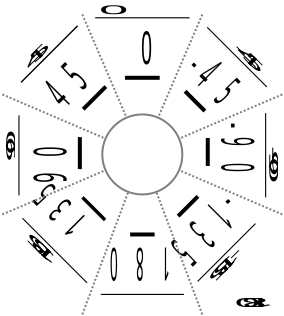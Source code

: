<?xml version="1.0" encoding="UTF-8"?>
<dia:diagram xmlns:dia="http://www.lysator.liu.se/~alla/dia/">
  <dia:layer name="Background" visible="true" active="true">
    <dia:group>
      <dia:attribute name="matrix">
        <dia:matrix xx="1.414" xy="0.389" yx="-1.414" yy="0.389" x0="-5.008" y0="14.245"/>
        <dia:connections>
          <dia:connection handle="0" to="O1" connection="0"/>
        </dia:connections>
      </dia:attribute>
      <dia:object type="Standard - Text" version="1" id="O0">
        <dia:attribute name="obj_pos">
          <dia:point val="8.353,3.98"/>
        </dia:attribute>
        <dia:attribute name="obj_bb">
          <dia:rectangle val="7.64,2.675;9.065,3.98"/>
        </dia:attribute>
        <dia:attribute name="meta">
          <dia:composite type="dict"/>
        </dia:attribute>
        <dia:attribute name="text">
          <dia:composite type="text">
            <dia:attribute name="string">
              <dia:string>#45#</dia:string>
            </dia:attribute>
            <dia:attribute name="font">
              <dia:font family="sans" style="0" name="Helvetica"/>
            </dia:attribute>
            <dia:attribute name="height">
              <dia:real val="1.4"/>
            </dia:attribute>
            <dia:attribute name="pos">
              <dia:point val="8.353,3.715"/>
            </dia:attribute>
            <dia:attribute name="color">
              <dia:color val="#000000"/>
            </dia:attribute>
            <dia:attribute name="alignment">
              <dia:enum val="1"/>
            </dia:attribute>
          </dia:composite>
        </dia:attribute>
        <dia:attribute name="valign">
          <dia:enum val="1"/>
        </dia:attribute>
      </dia:object>
      <dia:object type="Standard - Line" version="0" id="O1">
        <dia:attribute name="obj_pos">
          <dia:point val="7.353,3.98"/>
        </dia:attribute>
        <dia:attribute name="obj_bb">
          <dia:rectangle val="7.303,3.93;9.403,4.03"/>
        </dia:attribute>
        <dia:attribute name="meta">
          <dia:composite type="dict"/>
        </dia:attribute>
        <dia:attribute name="conn_endpoints">
          <dia:point val="7.353,3.98"/>
          <dia:point val="9.353,3.98"/>
        </dia:attribute>
        <dia:attribute name="numcp">
          <dia:int val="1"/>
        </dia:attribute>
      </dia:object>
    </dia:group>
    <dia:group>
      <dia:attribute name="matrix">
        <dia:matrix xx="1.491" xy="-0.389" yx="1.491" yy="0.389" x0="-7.098" y0="-23.913"/>
        <dia:connections>
          <dia:connection handle="0" to="O3" connection="0"/>
        </dia:connections>
      </dia:attribute>
      <dia:object type="Standard - Text" version="1" id="O2">
        <dia:attribute name="obj_pos">
          <dia:point val="17.733,4.133"/>
        </dia:attribute>
        <dia:attribute name="obj_bb">
          <dia:rectangle val="16.818,2.828;18.648,4.133"/>
        </dia:attribute>
        <dia:attribute name="meta">
          <dia:composite type="dict"/>
        </dia:attribute>
        <dia:attribute name="text">
          <dia:composite type="text">
            <dia:attribute name="string">
              <dia:string>#-45#</dia:string>
            </dia:attribute>
            <dia:attribute name="font">
              <dia:font family="sans" style="0" name="Helvetica"/>
            </dia:attribute>
            <dia:attribute name="height">
              <dia:real val="1.4"/>
            </dia:attribute>
            <dia:attribute name="pos">
              <dia:point val="17.733,3.868"/>
            </dia:attribute>
            <dia:attribute name="color">
              <dia:color val="#000000"/>
            </dia:attribute>
            <dia:attribute name="alignment">
              <dia:enum val="1"/>
            </dia:attribute>
          </dia:composite>
        </dia:attribute>
        <dia:attribute name="valign">
          <dia:enum val="1"/>
        </dia:attribute>
      </dia:object>
      <dia:object type="Standard - Line" version="0" id="O3">
        <dia:attribute name="obj_pos">
          <dia:point val="16.733,4.133"/>
        </dia:attribute>
        <dia:attribute name="obj_bb">
          <dia:rectangle val="16.683,4.083;18.783,4.183"/>
        </dia:attribute>
        <dia:attribute name="meta">
          <dia:composite type="dict"/>
        </dia:attribute>
        <dia:attribute name="conn_endpoints">
          <dia:point val="16.733,4.133"/>
          <dia:point val="18.733,4.133"/>
        </dia:attribute>
        <dia:attribute name="numcp">
          <dia:int val="1"/>
        </dia:attribute>
      </dia:object>
    </dia:group>
    <dia:group>
      <dia:attribute name="matrix">
        <dia:matrix xx="1.225e-016" xy="0.55" yx="-2" yy="3.368e-017" x0="1.858" y0="22.711"/>
        <dia:connections>
          <dia:connection handle="0" to="O5" connection="0"/>
        </dia:connections>
      </dia:attribute>
      <dia:object type="Standard - Text" version="1" id="O4">
        <dia:attribute name="obj_pos">
          <dia:point val="6.833,9.045"/>
        </dia:attribute>
        <dia:attribute name="obj_bb">
          <dia:rectangle val="6.12,7.74;7.545,9.045"/>
        </dia:attribute>
        <dia:attribute name="meta">
          <dia:composite type="dict"/>
        </dia:attribute>
        <dia:attribute name="text">
          <dia:composite type="text">
            <dia:attribute name="string">
              <dia:string>#90#</dia:string>
            </dia:attribute>
            <dia:attribute name="font">
              <dia:font family="sans" style="0" name="Helvetica"/>
            </dia:attribute>
            <dia:attribute name="height">
              <dia:real val="1.4"/>
            </dia:attribute>
            <dia:attribute name="pos">
              <dia:point val="6.833,8.78"/>
            </dia:attribute>
            <dia:attribute name="color">
              <dia:color val="#000000"/>
            </dia:attribute>
            <dia:attribute name="alignment">
              <dia:enum val="1"/>
            </dia:attribute>
          </dia:composite>
        </dia:attribute>
        <dia:attribute name="valign">
          <dia:enum val="1"/>
        </dia:attribute>
      </dia:object>
      <dia:object type="Standard - Line" version="0" id="O5">
        <dia:attribute name="obj_pos">
          <dia:point val="5.833,9.045"/>
        </dia:attribute>
        <dia:attribute name="obj_bb">
          <dia:rectangle val="5.783,8.995;7.883,9.095"/>
        </dia:attribute>
        <dia:attribute name="meta">
          <dia:composite type="dict"/>
        </dia:attribute>
        <dia:attribute name="conn_endpoints">
          <dia:point val="5.833,9.045"/>
          <dia:point val="7.833,9.045"/>
        </dia:attribute>
        <dia:attribute name="numcp">
          <dia:int val="1"/>
        </dia:attribute>
      </dia:object>
    </dia:group>
    <dia:group>
      <dia:attribute name="matrix">
        <dia:matrix xx="1.289e-016" xy="-0.55" yx="2.105" yy="3.368e-017" x0="24.134" y0="-31.304"/>
        <dia:connections>
          <dia:connection handle="0" to="O7" connection="0"/>
        </dia:connections>
      </dia:attribute>
      <dia:object type="Standard - Text" version="1" id="O6">
        <dia:attribute name="obj_pos">
          <dia:point val="19.165,9.033"/>
        </dia:attribute>
        <dia:attribute name="obj_bb">
          <dia:rectangle val="18.25,7.728;20.08,9.033"/>
        </dia:attribute>
        <dia:attribute name="meta">
          <dia:composite type="dict"/>
        </dia:attribute>
        <dia:attribute name="text">
          <dia:composite type="text">
            <dia:attribute name="string">
              <dia:string>#-90#</dia:string>
            </dia:attribute>
            <dia:attribute name="font">
              <dia:font family="sans" style="0" name="Helvetica"/>
            </dia:attribute>
            <dia:attribute name="height">
              <dia:real val="1.4"/>
            </dia:attribute>
            <dia:attribute name="pos">
              <dia:point val="19.165,8.768"/>
            </dia:attribute>
            <dia:attribute name="color">
              <dia:color val="#000000"/>
            </dia:attribute>
            <dia:attribute name="alignment">
              <dia:enum val="1"/>
            </dia:attribute>
          </dia:composite>
        </dia:attribute>
        <dia:attribute name="valign">
          <dia:enum val="1"/>
        </dia:attribute>
      </dia:object>
      <dia:object type="Standard - Line" version="0" id="O7">
        <dia:attribute name="obj_pos">
          <dia:point val="18.165,9.033"/>
        </dia:attribute>
        <dia:attribute name="obj_bb">
          <dia:rectangle val="18.115,8.983;20.215,9.083"/>
        </dia:attribute>
        <dia:attribute name="meta">
          <dia:composite type="dict"/>
        </dia:attribute>
        <dia:attribute name="conn_endpoints">
          <dia:point val="18.165,9.033"/>
          <dia:point val="20.165,9.033"/>
        </dia:attribute>
        <dia:attribute name="numcp">
          <dia:int val="1"/>
        </dia:attribute>
      </dia:object>
    </dia:group>
    <dia:group>
      <dia:attribute name="matrix">
        <dia:matrix xx="-1.444" xy="-0.389" yx="1.444" yy="-0.389" x0="47.48" y0="-5.548"/>
        <dia:connections>
          <dia:connection handle="0" to="O9" connection="0"/>
        </dia:connections>
      </dia:attribute>
      <dia:object type="Standard - Text" version="1" id="O8">
        <dia:attribute name="obj_pos">
          <dia:point val="17.215,13.903"/>
        </dia:attribute>
        <dia:attribute name="obj_bb">
          <dia:rectangle val="15.943,12.598;18.486,13.903"/>
        </dia:attribute>
        <dia:attribute name="meta">
          <dia:composite type="dict"/>
        </dia:attribute>
        <dia:attribute name="text">
          <dia:composite type="text">
            <dia:attribute name="string">
              <dia:string>#-135#</dia:string>
            </dia:attribute>
            <dia:attribute name="font">
              <dia:font family="sans" style="0" name="Helvetica"/>
            </dia:attribute>
            <dia:attribute name="height">
              <dia:real val="1.4"/>
            </dia:attribute>
            <dia:attribute name="pos">
              <dia:point val="17.215,13.638"/>
            </dia:attribute>
            <dia:attribute name="color">
              <dia:color val="#000000"/>
            </dia:attribute>
            <dia:attribute name="alignment">
              <dia:enum val="1"/>
            </dia:attribute>
          </dia:composite>
        </dia:attribute>
        <dia:attribute name="valign">
          <dia:enum val="1"/>
        </dia:attribute>
      </dia:object>
      <dia:object type="Standard - Line" version="0" id="O9">
        <dia:attribute name="obj_pos">
          <dia:point val="16.215,13.903"/>
        </dia:attribute>
        <dia:attribute name="obj_bb">
          <dia:rectangle val="16.165,13.853;18.265,13.953"/>
        </dia:attribute>
        <dia:attribute name="meta">
          <dia:composite type="dict"/>
        </dia:attribute>
        <dia:attribute name="conn_endpoints">
          <dia:point val="16.215,13.903"/>
          <dia:point val="18.215,13.903"/>
        </dia:attribute>
        <dia:attribute name="numcp">
          <dia:int val="1"/>
        </dia:attribute>
      </dia:object>
    </dia:group>
    <dia:group>
      <dia:attribute name="matrix">
        <dia:matrix xx="-1.615" xy="0.389" yx="-1.615" yy="-0.389" x0="17.175" y0="33.1"/>
        <dia:connections>
          <dia:connection handle="0" to="O11" connection="0"/>
        </dia:connections>
      </dia:attribute>
      <dia:object type="Standard - Text" version="1" id="O10">
        <dia:attribute name="obj_pos">
          <dia:point val="8.621,13.806"/>
        </dia:attribute>
        <dia:attribute name="obj_bb">
          <dia:rectangle val="7.552,12.501;9.69,13.806"/>
        </dia:attribute>
        <dia:attribute name="meta">
          <dia:composite type="dict"/>
        </dia:attribute>
        <dia:attribute name="text">
          <dia:composite type="text">
            <dia:attribute name="string">
              <dia:string>#135#</dia:string>
            </dia:attribute>
            <dia:attribute name="font">
              <dia:font family="sans" style="0" name="Helvetica"/>
            </dia:attribute>
            <dia:attribute name="height">
              <dia:real val="1.4"/>
            </dia:attribute>
            <dia:attribute name="pos">
              <dia:point val="8.621,13.541"/>
            </dia:attribute>
            <dia:attribute name="color">
              <dia:color val="#000000"/>
            </dia:attribute>
            <dia:attribute name="alignment">
              <dia:enum val="1"/>
            </dia:attribute>
          </dia:composite>
        </dia:attribute>
        <dia:attribute name="valign">
          <dia:enum val="1"/>
        </dia:attribute>
      </dia:object>
      <dia:object type="Standard - Line" version="0" id="O11">
        <dia:attribute name="obj_pos">
          <dia:point val="7.621,13.806"/>
        </dia:attribute>
        <dia:attribute name="obj_bb">
          <dia:rectangle val="7.571,13.756;9.671,13.856"/>
        </dia:attribute>
        <dia:attribute name="meta">
          <dia:composite type="dict"/>
        </dia:attribute>
        <dia:attribute name="conn_endpoints">
          <dia:point val="7.621,13.806"/>
          <dia:point val="9.621,13.806"/>
        </dia:attribute>
        <dia:attribute name="numcp">
          <dia:int val="1"/>
        </dia:attribute>
      </dia:object>
    </dia:group>
    <dia:group>
      <dia:attribute name="matrix">
        <dia:matrix xx="-0.566" xy="1.214" yx="-0.566" yy="-1.214" x0="2.34" y0="31.922"/>
        <dia:connections>
          <dia:connection handle="0" to="O13" connection="0"/>
        </dia:connections>
      </dia:attribute>
      <dia:object type="Standard - Text" version="1" id="O12">
        <dia:attribute name="obj_pos">
          <dia:point val="10.579,11.714"/>
        </dia:attribute>
        <dia:attribute name="obj_bb">
          <dia:rectangle val="9.51,10.409;11.647,11.714"/>
        </dia:attribute>
        <dia:attribute name="meta">
          <dia:composite type="dict"/>
        </dia:attribute>
        <dia:attribute name="text">
          <dia:composite type="text">
            <dia:attribute name="string">
              <dia:string>#135#</dia:string>
            </dia:attribute>
            <dia:attribute name="font">
              <dia:font family="sans" style="0" name="Helvetica"/>
            </dia:attribute>
            <dia:attribute name="height">
              <dia:real val="1.4"/>
            </dia:attribute>
            <dia:attribute name="pos">
              <dia:point val="10.579,11.449"/>
            </dia:attribute>
            <dia:attribute name="color">
              <dia:color val="#000000"/>
            </dia:attribute>
            <dia:attribute name="alignment">
              <dia:enum val="1"/>
            </dia:attribute>
          </dia:composite>
        </dia:attribute>
        <dia:attribute name="valign">
          <dia:enum val="1"/>
        </dia:attribute>
      </dia:object>
      <dia:object type="Standard - Line" version="0" id="O13">
        <dia:attribute name="obj_pos">
          <dia:point val="9.579,11.714"/>
        </dia:attribute>
        <dia:attribute name="obj_bb">
          <dia:rectangle val="9.529,11.664;11.629,11.764"/>
        </dia:attribute>
        <dia:attribute name="meta">
          <dia:composite type="dict"/>
        </dia:attribute>
        <dia:attribute name="conn_endpoints">
          <dia:point val="9.579,11.714"/>
          <dia:point val="11.579,11.714"/>
        </dia:attribute>
        <dia:attribute name="numcp">
          <dia:int val="1"/>
        </dia:attribute>
      </dia:object>
    </dia:group>
    <dia:group>
      <dia:attribute name="matrix">
        <dia:matrix xx="-0.495" xy="-1.414" yx="0.495" yy="-1.414" x0="39.236" y0="20.411"/>
        <dia:connections>
          <dia:connection handle="0" to="O15" connection="0"/>
        </dia:connections>
      </dia:attribute>
      <dia:object type="Standard - Text" version="1" id="O14">
        <dia:attribute name="obj_pos">
          <dia:point val="15.283,11.588"/>
        </dia:attribute>
        <dia:attribute name="obj_bb">
          <dia:rectangle val="14.012,10.283;16.554,11.588"/>
        </dia:attribute>
        <dia:attribute name="meta">
          <dia:composite type="dict"/>
        </dia:attribute>
        <dia:attribute name="text">
          <dia:composite type="text">
            <dia:attribute name="string">
              <dia:string>#-135#</dia:string>
            </dia:attribute>
            <dia:attribute name="font">
              <dia:font family="sans" style="0" name="Helvetica"/>
            </dia:attribute>
            <dia:attribute name="height">
              <dia:real val="1.4"/>
            </dia:attribute>
            <dia:attribute name="pos">
              <dia:point val="15.283,11.323"/>
            </dia:attribute>
            <dia:attribute name="color">
              <dia:color val="#000000"/>
            </dia:attribute>
            <dia:attribute name="alignment">
              <dia:enum val="1"/>
            </dia:attribute>
          </dia:composite>
        </dia:attribute>
        <dia:attribute name="valign">
          <dia:enum val="1"/>
        </dia:attribute>
      </dia:object>
      <dia:object type="Standard - Line" version="0" id="O15">
        <dia:attribute name="obj_pos">
          <dia:point val="14.283,11.588"/>
        </dia:attribute>
        <dia:attribute name="obj_bb">
          <dia:rectangle val="14.233,11.538;16.333,11.638"/>
        </dia:attribute>
        <dia:attribute name="meta">
          <dia:composite type="dict"/>
        </dia:attribute>
        <dia:attribute name="conn_endpoints">
          <dia:point val="14.283,11.588"/>
          <dia:point val="16.283,11.588"/>
        </dia:attribute>
        <dia:attribute name="numcp">
          <dia:int val="1"/>
        </dia:attribute>
      </dia:object>
    </dia:group>
    <dia:group>
      <dia:attribute name="matrix">
        <dia:matrix xx="4.898e-017" xy="2" yx="-0.8" yy="1.225e-016" x0="-7.993" y0="16.837"/>
        <dia:connections>
          <dia:connection handle="0" to="O17" connection="0"/>
        </dia:connections>
      </dia:attribute>
      <dia:object type="Standard - Text" version="1" id="O16">
        <dia:attribute name="obj_pos">
          <dia:point val="9.878,8.935"/>
        </dia:attribute>
        <dia:attribute name="obj_bb">
          <dia:rectangle val="9.165,7.63;10.59,8.935"/>
        </dia:attribute>
        <dia:attribute name="meta">
          <dia:composite type="dict"/>
        </dia:attribute>
        <dia:attribute name="text">
          <dia:composite type="text">
            <dia:attribute name="string">
              <dia:string>#90#</dia:string>
            </dia:attribute>
            <dia:attribute name="font">
              <dia:font family="sans" style="0" name="Helvetica"/>
            </dia:attribute>
            <dia:attribute name="height">
              <dia:real val="1.4"/>
            </dia:attribute>
            <dia:attribute name="pos">
              <dia:point val="9.878,8.67"/>
            </dia:attribute>
            <dia:attribute name="color">
              <dia:color val="#000000"/>
            </dia:attribute>
            <dia:attribute name="alignment">
              <dia:enum val="1"/>
            </dia:attribute>
          </dia:composite>
        </dia:attribute>
        <dia:attribute name="valign">
          <dia:enum val="1"/>
        </dia:attribute>
      </dia:object>
      <dia:object type="Standard - Line" version="0" id="O17">
        <dia:attribute name="obj_pos">
          <dia:point val="8.878,8.935"/>
        </dia:attribute>
        <dia:attribute name="obj_bb">
          <dia:rectangle val="8.828,8.885;10.928,8.985"/>
        </dia:attribute>
        <dia:attribute name="meta">
          <dia:composite type="dict"/>
        </dia:attribute>
        <dia:attribute name="conn_endpoints">
          <dia:point val="8.878,8.935"/>
          <dia:point val="10.878,8.935"/>
        </dia:attribute>
        <dia:attribute name="numcp">
          <dia:int val="1"/>
        </dia:attribute>
      </dia:object>
    </dia:group>
    <dia:group>
      <dia:attribute name="matrix">
        <dia:matrix xx="4.286e-017" xy="-2" yx="0.7" yy="1.225e-016" x0="34.019" y0="-2.517"/>
        <dia:connections>
          <dia:connection handle="0" to="O19" connection="0"/>
        </dia:connections>
      </dia:attribute>
      <dia:object type="Standard - Text" version="1" id="O18">
        <dia:attribute name="obj_pos">
          <dia:point val="16.272,8.873"/>
        </dia:attribute>
        <dia:attribute name="obj_bb">
          <dia:rectangle val="15.357,7.568;17.187,8.873"/>
        </dia:attribute>
        <dia:attribute name="meta">
          <dia:composite type="dict"/>
        </dia:attribute>
        <dia:attribute name="text">
          <dia:composite type="text">
            <dia:attribute name="string">
              <dia:string>#-90#</dia:string>
            </dia:attribute>
            <dia:attribute name="font">
              <dia:font family="sans" style="0" name="Helvetica"/>
            </dia:attribute>
            <dia:attribute name="height">
              <dia:real val="1.4"/>
            </dia:attribute>
            <dia:attribute name="pos">
              <dia:point val="16.272,8.608"/>
            </dia:attribute>
            <dia:attribute name="color">
              <dia:color val="#000000"/>
            </dia:attribute>
            <dia:attribute name="alignment">
              <dia:enum val="1"/>
            </dia:attribute>
          </dia:composite>
        </dia:attribute>
        <dia:attribute name="valign">
          <dia:enum val="1"/>
        </dia:attribute>
      </dia:object>
      <dia:object type="Standard - Line" version="0" id="O19">
        <dia:attribute name="obj_pos">
          <dia:point val="15.272,8.873"/>
        </dia:attribute>
        <dia:attribute name="obj_bb">
          <dia:rectangle val="15.222,8.823;17.322,8.923"/>
        </dia:attribute>
        <dia:attribute name="meta">
          <dia:composite type="dict"/>
        </dia:attribute>
        <dia:attribute name="conn_endpoints">
          <dia:point val="15.272,8.873"/>
          <dia:point val="17.272,8.873"/>
        </dia:attribute>
        <dia:attribute name="numcp">
          <dia:int val="1"/>
        </dia:attribute>
      </dia:object>
    </dia:group>
    <dia:group>
      <dia:attribute name="matrix">
        <dia:matrix xx="0.566" xy="1.414" yx="-0.566" yy="1.414" x0="-4.13" y0="3.441"/>
        <dia:connections>
          <dia:connection handle="0" to="O21" connection="0"/>
        </dia:connections>
      </dia:attribute>
      <dia:object type="Standard - Text" version="1" id="O20">
        <dia:attribute name="obj_pos">
          <dia:point val="10.607,6.178"/>
        </dia:attribute>
        <dia:attribute name="obj_bb">
          <dia:rectangle val="9.894,4.873;11.319,6.178"/>
        </dia:attribute>
        <dia:attribute name="meta">
          <dia:composite type="dict"/>
        </dia:attribute>
        <dia:attribute name="text">
          <dia:composite type="text">
            <dia:attribute name="string">
              <dia:string>#45#</dia:string>
            </dia:attribute>
            <dia:attribute name="font">
              <dia:font family="sans" style="0" name="Helvetica"/>
            </dia:attribute>
            <dia:attribute name="height">
              <dia:real val="1.4"/>
            </dia:attribute>
            <dia:attribute name="pos">
              <dia:point val="10.607,5.913"/>
            </dia:attribute>
            <dia:attribute name="color">
              <dia:color val="#000000"/>
            </dia:attribute>
            <dia:attribute name="alignment">
              <dia:enum val="1"/>
            </dia:attribute>
          </dia:composite>
        </dia:attribute>
        <dia:attribute name="valign">
          <dia:enum val="1"/>
        </dia:attribute>
      </dia:object>
      <dia:object type="Standard - Line" version="0" id="O21">
        <dia:attribute name="obj_pos">
          <dia:point val="9.606,6.178"/>
        </dia:attribute>
        <dia:attribute name="obj_bb">
          <dia:rectangle val="9.556,6.128;11.656,6.228"/>
        </dia:attribute>
        <dia:attribute name="meta">
          <dia:composite type="dict"/>
        </dia:attribute>
        <dia:attribute name="conn_endpoints">
          <dia:point val="9.606,6.178"/>
          <dia:point val="11.607,6.178"/>
        </dia:attribute>
        <dia:attribute name="numcp">
          <dia:int val="1"/>
        </dia:attribute>
      </dia:object>
    </dia:group>
    <dia:group>
      <dia:attribute name="matrix">
        <dia:matrix xx="0.495" xy="-1.414" yx="0.495" yy="1.414" x0="16.856" y0="-10.362"/>
        <dia:connections>
          <dia:connection handle="0" to="O23" connection="0"/>
        </dia:connections>
      </dia:attribute>
      <dia:object type="Standard - Text" version="1" id="O22">
        <dia:attribute name="obj_pos">
          <dia:point val="15.632,6.337"/>
        </dia:attribute>
        <dia:attribute name="obj_bb">
          <dia:rectangle val="14.717,5.032;16.547,6.337"/>
        </dia:attribute>
        <dia:attribute name="meta">
          <dia:composite type="dict"/>
        </dia:attribute>
        <dia:attribute name="text">
          <dia:composite type="text">
            <dia:attribute name="string">
              <dia:string>#-45#</dia:string>
            </dia:attribute>
            <dia:attribute name="font">
              <dia:font family="sans" style="0" name="Helvetica"/>
            </dia:attribute>
            <dia:attribute name="height">
              <dia:real val="1.4"/>
            </dia:attribute>
            <dia:attribute name="pos">
              <dia:point val="15.632,6.072"/>
            </dia:attribute>
            <dia:attribute name="color">
              <dia:color val="#000000"/>
            </dia:attribute>
            <dia:attribute name="alignment">
              <dia:enum val="1"/>
            </dia:attribute>
          </dia:composite>
        </dia:attribute>
        <dia:attribute name="valign">
          <dia:enum val="1"/>
        </dia:attribute>
      </dia:object>
      <dia:object type="Standard - Line" version="0" id="O23">
        <dia:attribute name="obj_pos">
          <dia:point val="14.632,6.337"/>
        </dia:attribute>
        <dia:attribute name="obj_bb">
          <dia:rectangle val="14.582,6.287;16.682,6.387"/>
        </dia:attribute>
        <dia:attribute name="meta">
          <dia:composite type="dict"/>
        </dia:attribute>
        <dia:attribute name="conn_endpoints">
          <dia:point val="14.632,6.337"/>
          <dia:point val="16.632,6.337"/>
        </dia:attribute>
        <dia:attribute name="numcp">
          <dia:int val="1"/>
        </dia:attribute>
      </dia:object>
    </dia:group>
    <dia:object type="Standard - Ellipse" version="0" id="O24">
      <dia:attribute name="obj_pos">
        <dia:point val="11,7"/>
      </dia:attribute>
      <dia:attribute name="obj_bb">
        <dia:rectangle val="10.95,6.95;15.05,11.05"/>
      </dia:attribute>
      <dia:attribute name="elem_corner">
        <dia:point val="11,7"/>
      </dia:attribute>
      <dia:attribute name="elem_width">
        <dia:real val="4"/>
      </dia:attribute>
      <dia:attribute name="elem_height">
        <dia:real val="4"/>
      </dia:attribute>
      <dia:attribute name="border_color">
        <dia:color val="#7f7f7f"/>
      </dia:attribute>
      <dia:attribute name="show_background">
        <dia:boolean val="false"/>
      </dia:attribute>
    </dia:object>
    <dia:object type="Standard - Line" version="0" id="O25">
      <dia:attribute name="obj_pos">
        <dia:point val="6,6"/>
      </dia:attribute>
      <dia:attribute name="obj_bb">
        <dia:rectangle val="5.934,5.934;11.181,8.258"/>
      </dia:attribute>
      <dia:attribute name="conn_endpoints">
        <dia:point val="6,6"/>
        <dia:point val="11.116,8.193"/>
      </dia:attribute>
      <dia:attribute name="numcp">
        <dia:int val="1"/>
      </dia:attribute>
      <dia:attribute name="line_color">
        <dia:color val="#7f7f7f"/>
      </dia:attribute>
      <dia:attribute name="line_style">
        <dia:enum val="4"/>
      </dia:attribute>
      <dia:connections>
        <dia:connection handle="1" to="O24" connection="8"/>
      </dia:connections>
    </dia:object>
    <dia:object type="Standard - Line" version="0" id="O26">
      <dia:attribute name="obj_pos">
        <dia:point val="10,2"/>
      </dia:attribute>
      <dia:attribute name="obj_bb">
        <dia:rectangle val="9.934,1.934;12.258,7.181"/>
      </dia:attribute>
      <dia:attribute name="conn_endpoints">
        <dia:point val="10,2"/>
        <dia:point val="12.193,7.116"/>
      </dia:attribute>
      <dia:attribute name="numcp">
        <dia:int val="1"/>
      </dia:attribute>
      <dia:attribute name="line_color">
        <dia:color val="#7f7f7f"/>
      </dia:attribute>
      <dia:attribute name="line_style">
        <dia:enum val="4"/>
      </dia:attribute>
      <dia:connections>
        <dia:connection handle="1" to="O24" connection="8"/>
      </dia:connections>
    </dia:object>
    <dia:object type="Standard - Line" version="0" id="O27">
      <dia:attribute name="obj_pos">
        <dia:point val="16,2"/>
      </dia:attribute>
      <dia:attribute name="obj_bb">
        <dia:rectangle val="13.742,1.934;16.066,7.181"/>
      </dia:attribute>
      <dia:attribute name="conn_endpoints">
        <dia:point val="16,2"/>
        <dia:point val="13.807,7.116"/>
      </dia:attribute>
      <dia:attribute name="numcp">
        <dia:int val="1"/>
      </dia:attribute>
      <dia:attribute name="line_color">
        <dia:color val="#7f7f7f"/>
      </dia:attribute>
      <dia:attribute name="line_style">
        <dia:enum val="4"/>
      </dia:attribute>
      <dia:connections>
        <dia:connection handle="1" to="O24" connection="8"/>
      </dia:connections>
    </dia:object>
    <dia:object type="Standard - Line" version="0" id="O28">
      <dia:attribute name="obj_pos">
        <dia:point val="20,6"/>
      </dia:attribute>
      <dia:attribute name="obj_bb">
        <dia:rectangle val="14.819,5.934;20.066,8.258"/>
      </dia:attribute>
      <dia:attribute name="conn_endpoints">
        <dia:point val="20,6"/>
        <dia:point val="14.884,8.193"/>
      </dia:attribute>
      <dia:attribute name="numcp">
        <dia:int val="1"/>
      </dia:attribute>
      <dia:attribute name="line_color">
        <dia:color val="#7f7f7f"/>
      </dia:attribute>
      <dia:attribute name="line_style">
        <dia:enum val="4"/>
      </dia:attribute>
      <dia:connections>
        <dia:connection handle="1" to="O24" connection="8"/>
      </dia:connections>
    </dia:object>
    <dia:object type="Standard - Line" version="0" id="O29">
      <dia:attribute name="obj_pos">
        <dia:point val="20,12"/>
      </dia:attribute>
      <dia:attribute name="obj_bb">
        <dia:rectangle val="14.819,9.742;20.066,12.066"/>
      </dia:attribute>
      <dia:attribute name="conn_endpoints">
        <dia:point val="20,12"/>
        <dia:point val="14.884,9.807"/>
      </dia:attribute>
      <dia:attribute name="numcp">
        <dia:int val="1"/>
      </dia:attribute>
      <dia:attribute name="line_color">
        <dia:color val="#7f7f7f"/>
      </dia:attribute>
      <dia:attribute name="line_style">
        <dia:enum val="4"/>
      </dia:attribute>
      <dia:connections>
        <dia:connection handle="1" to="O24" connection="8"/>
      </dia:connections>
    </dia:object>
    <dia:object type="Standard - Line" version="0" id="O30">
      <dia:attribute name="obj_pos">
        <dia:point val="16,17"/>
      </dia:attribute>
      <dia:attribute name="obj_bb">
        <dia:rectangle val="13.655,10.855;16.064,17.064"/>
      </dia:attribute>
      <dia:attribute name="conn_endpoints">
        <dia:point val="16,17"/>
        <dia:point val="13.72,10.919"/>
      </dia:attribute>
      <dia:attribute name="numcp">
        <dia:int val="1"/>
      </dia:attribute>
      <dia:attribute name="line_color">
        <dia:color val="#7f7f7f"/>
      </dia:attribute>
      <dia:attribute name="line_style">
        <dia:enum val="4"/>
      </dia:attribute>
      <dia:connections>
        <dia:connection handle="1" to="O24" connection="8"/>
      </dia:connections>
    </dia:object>
    <dia:object type="Standard - Line" version="0" id="O31">
      <dia:attribute name="obj_pos">
        <dia:point val="10,17"/>
      </dia:attribute>
      <dia:attribute name="obj_bb">
        <dia:rectangle val="9.936,10.855;12.345,17.064"/>
      </dia:attribute>
      <dia:attribute name="conn_endpoints">
        <dia:point val="10,17"/>
        <dia:point val="12.28,10.919"/>
      </dia:attribute>
      <dia:attribute name="numcp">
        <dia:int val="1"/>
      </dia:attribute>
      <dia:attribute name="line_color">
        <dia:color val="#7f7f7f"/>
      </dia:attribute>
      <dia:attribute name="line_style">
        <dia:enum val="4"/>
      </dia:attribute>
      <dia:connections>
        <dia:connection handle="1" to="O24" connection="8"/>
      </dia:connections>
    </dia:object>
    <dia:object type="Standard - Line" version="0" id="O32">
      <dia:attribute name="obj_pos">
        <dia:point val="6,12"/>
      </dia:attribute>
      <dia:attribute name="obj_bb">
        <dia:rectangle val="5.934,9.742;11.181,12.066"/>
      </dia:attribute>
      <dia:attribute name="conn_endpoints">
        <dia:point val="6,12"/>
        <dia:point val="11.116,9.807"/>
      </dia:attribute>
      <dia:attribute name="numcp">
        <dia:int val="1"/>
      </dia:attribute>
      <dia:attribute name="line_color">
        <dia:color val="#7f7f7f"/>
      </dia:attribute>
      <dia:attribute name="line_style">
        <dia:enum val="4"/>
      </dia:attribute>
      <dia:connections>
        <dia:connection handle="1" to="O24" connection="8"/>
      </dia:connections>
    </dia:object>
    <dia:group>
      <dia:attribute name="matrix">
        <dia:matrix xx="2.361" xy="0" yx="0" yy="0.55" x0="-17.689" y0="0.976"/>
        <dia:connections>
          <dia:connection handle="0" to="O34" connection="0"/>
        </dia:connections>
      </dia:attribute>
      <dia:object type="Standard - Text" version="1" id="O33">
        <dia:attribute name="obj_pos">
          <dia:point val="13,2.168"/>
        </dia:attribute>
        <dia:attribute name="obj_bb">
          <dia:rectangle val="12.644,0.863;13.356,2.168"/>
        </dia:attribute>
        <dia:attribute name="meta">
          <dia:composite type="dict"/>
        </dia:attribute>
        <dia:attribute name="text">
          <dia:composite type="text">
            <dia:attribute name="string">
              <dia:string>#0#</dia:string>
            </dia:attribute>
            <dia:attribute name="font">
              <dia:font family="sans" style="0" name="Helvetica"/>
            </dia:attribute>
            <dia:attribute name="height">
              <dia:real val="1.4"/>
            </dia:attribute>
            <dia:attribute name="pos">
              <dia:point val="13,1.903"/>
            </dia:attribute>
            <dia:attribute name="color">
              <dia:color val="#000000"/>
            </dia:attribute>
            <dia:attribute name="alignment">
              <dia:enum val="1"/>
            </dia:attribute>
          </dia:composite>
        </dia:attribute>
        <dia:attribute name="valign">
          <dia:enum val="1"/>
        </dia:attribute>
      </dia:object>
      <dia:object type="Standard - Line" version="0" id="O34">
        <dia:attribute name="obj_pos">
          <dia:point val="12,2.168"/>
        </dia:attribute>
        <dia:attribute name="obj_bb">
          <dia:rectangle val="11.95,2.118;14.05,2.218"/>
        </dia:attribute>
        <dia:attribute name="meta">
          <dia:composite type="dict"/>
        </dia:attribute>
        <dia:attribute name="conn_endpoints">
          <dia:point val="12,2.168"/>
          <dia:point val="14,2.168"/>
        </dia:attribute>
        <dia:attribute name="numcp">
          <dia:int val="1"/>
        </dia:attribute>
      </dia:object>
    </dia:group>
    <dia:group>
      <dia:attribute name="matrix">
        <dia:matrix xx="0.868" xy="0" yx="0" yy="2" x0="1.717" y0="-5.168"/>
        <dia:connections>
          <dia:connection handle="0" to="O36" connection="0"/>
        </dia:connections>
      </dia:attribute>
      <dia:object type="Standard - Text" version="1" id="O35">
        <dia:attribute name="obj_pos">
          <dia:point val="13,5.168"/>
        </dia:attribute>
        <dia:attribute name="obj_bb">
          <dia:rectangle val="12.644,3.863;13.356,5.168"/>
        </dia:attribute>
        <dia:attribute name="text">
          <dia:composite type="text">
            <dia:attribute name="string">
              <dia:string>#0#</dia:string>
            </dia:attribute>
            <dia:attribute name="font">
              <dia:font family="sans" style="0" name="Helvetica"/>
            </dia:attribute>
            <dia:attribute name="height">
              <dia:real val="1.4"/>
            </dia:attribute>
            <dia:attribute name="pos">
              <dia:point val="13,4.903"/>
            </dia:attribute>
            <dia:attribute name="color">
              <dia:color val="#000000"/>
            </dia:attribute>
            <dia:attribute name="alignment">
              <dia:enum val="1"/>
            </dia:attribute>
          </dia:composite>
        </dia:attribute>
        <dia:attribute name="valign">
          <dia:enum val="1"/>
        </dia:attribute>
      </dia:object>
      <dia:object type="Standard - Line" version="0" id="O36">
        <dia:attribute name="obj_pos">
          <dia:point val="12,5.168"/>
        </dia:attribute>
        <dia:attribute name="obj_bb">
          <dia:rectangle val="11.95,5.118;14.05,5.218"/>
        </dia:attribute>
        <dia:attribute name="conn_endpoints">
          <dia:point val="12,5.168"/>
          <dia:point val="14,5.168"/>
        </dia:attribute>
        <dia:attribute name="numcp">
          <dia:int val="1"/>
        </dia:attribute>
      </dia:object>
    </dia:group>
    <dia:group>
      <dia:attribute name="matrix">
        <dia:matrix xx="-0.612" xy="2.449e-016" yx="-7.498e-017" yy="-2" x0="20.959" y0="39"/>
        <dia:connections>
          <dia:connection handle="0" to="O38" connection="0"/>
        </dia:connections>
      </dia:attribute>
      <dia:object type="Standard - Text" version="1" id="O37">
        <dia:attribute name="obj_pos">
          <dia:point val="13,13"/>
        </dia:attribute>
        <dia:attribute name="obj_bb">
          <dia:rectangle val="11.931,11.695;14.069,13"/>
        </dia:attribute>
        <dia:attribute name="text">
          <dia:composite type="text">
            <dia:attribute name="string">
              <dia:string>#180#</dia:string>
            </dia:attribute>
            <dia:attribute name="font">
              <dia:font family="sans" style="0" name="Helvetica"/>
            </dia:attribute>
            <dia:attribute name="height">
              <dia:real val="1.4"/>
            </dia:attribute>
            <dia:attribute name="pos">
              <dia:point val="13,12.735"/>
            </dia:attribute>
            <dia:attribute name="color">
              <dia:color val="#000000"/>
            </dia:attribute>
            <dia:attribute name="alignment">
              <dia:enum val="1"/>
            </dia:attribute>
          </dia:composite>
        </dia:attribute>
        <dia:attribute name="valign">
          <dia:enum val="1"/>
        </dia:attribute>
      </dia:object>
      <dia:object type="Standard - Line" version="0" id="O38">
        <dia:attribute name="obj_pos">
          <dia:point val="12,13"/>
        </dia:attribute>
        <dia:attribute name="obj_bb">
          <dia:rectangle val="11.95,12.95;14.05,13.05"/>
        </dia:attribute>
        <dia:attribute name="conn_endpoints">
          <dia:point val="12,13"/>
          <dia:point val="14,13"/>
        </dia:attribute>
        <dia:attribute name="numcp">
          <dia:int val="1"/>
        </dia:attribute>
      </dia:object>
    </dia:group>
    <dia:group>
      <dia:attribute name="matrix">
        <dia:matrix xx="-2.076" xy="6.735e-017" yx="-2.543e-016" yy="-0.55" x0="39.991" y0="24.8"/>
        <dia:connections>
          <dia:connection handle="0" to="O40" connection="0"/>
        </dia:connections>
      </dia:attribute>
      <dia:object type="Standard - Text" version="1" id="O39">
        <dia:attribute name="obj_pos">
          <dia:point val="13,16"/>
        </dia:attribute>
        <dia:attribute name="obj_bb">
          <dia:rectangle val="11.931,14.695;14.069,16"/>
        </dia:attribute>
        <dia:attribute name="meta">
          <dia:composite type="dict"/>
        </dia:attribute>
        <dia:attribute name="text">
          <dia:composite type="text">
            <dia:attribute name="string">
              <dia:string>#180#</dia:string>
            </dia:attribute>
            <dia:attribute name="font">
              <dia:font family="sans" style="0" name="Helvetica"/>
            </dia:attribute>
            <dia:attribute name="height">
              <dia:real val="1.4"/>
            </dia:attribute>
            <dia:attribute name="pos">
              <dia:point val="13,15.735"/>
            </dia:attribute>
            <dia:attribute name="color">
              <dia:color val="#000000"/>
            </dia:attribute>
            <dia:attribute name="alignment">
              <dia:enum val="1"/>
            </dia:attribute>
          </dia:composite>
        </dia:attribute>
        <dia:attribute name="valign">
          <dia:enum val="1"/>
        </dia:attribute>
      </dia:object>
      <dia:object type="Standard - Line" version="0" id="O40">
        <dia:attribute name="obj_pos">
          <dia:point val="12,16"/>
        </dia:attribute>
        <dia:attribute name="obj_bb">
          <dia:rectangle val="11.95,15.95;14.05,16.05"/>
        </dia:attribute>
        <dia:attribute name="meta">
          <dia:composite type="dict"/>
        </dia:attribute>
        <dia:attribute name="conn_endpoints">
          <dia:point val="12,16"/>
          <dia:point val="14,16"/>
        </dia:attribute>
        <dia:attribute name="numcp">
          <dia:int val="1"/>
        </dia:attribute>
      </dia:object>
    </dia:group>
  </dia:layer>
</dia:diagram>
